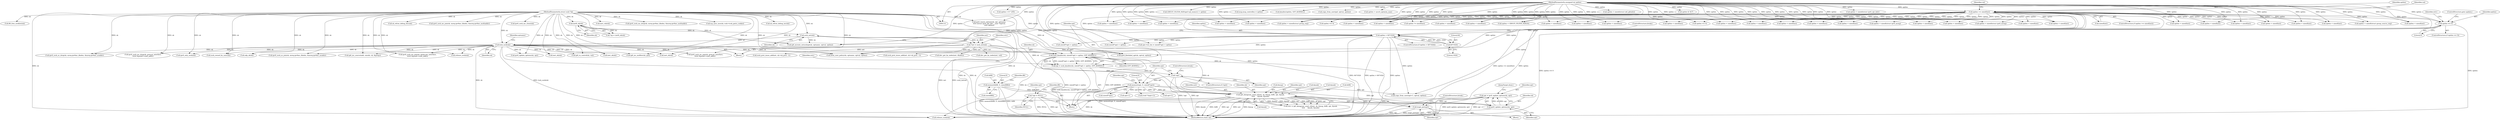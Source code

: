 digraph "0_linux_45f6fad84cc305103b28d73482b344d7f5b76f39_11@API" {
"1001143" [label="(Call,opt = ipv6_update_options(sk, opt))"];
"1001145" [label="(Call,ipv6_update_options(sk, opt))"];
"1000187" [label="(Call,lock_sock(sk))"];
"1000129" [label="(Call,sock_net(sk))"];
"1000124" [label="(Call,inet6_sk(sk))"];
"1000115" [label="(MethodParameterIn,struct sock *sk)"];
"1001122" [label="(Call,ip6_datagram_send_ctl(net, sk, &msg, &fl6, opt, &junk,\n\t\t\t\t\t     &junk, &junk))"];
"1000127" [label="(Call,*net = sock_net(sk))"];
"1001057" [label="(Call,sock_kmalloc(sk, sizeof(*opt) + optlen, GFP_KERNEL))"];
"1001049" [label="(Call,optlen > 64*1024)"];
"1001040" [label="(Call,optlen == 0)"];
"1000152" [label="(Call,optlen >= sizeof(int))"];
"1000119" [label="(MethodParameterIn,unsigned int optlen)"];
"1001051" [label="(Call,64*1024)"];
"1001019" [label="(Call,memset(&fl6, 0, sizeof(fl6)))"];
"1001073" [label="(Call,memset(opt, 0, sizeof(*opt)))"];
"1001070" [label="(Call,!opt)"];
"1001055" [label="(Call,opt = sock_kmalloc(sk, sizeof(*opt) + optlen, GFP_KERNEL))"];
"1001013" [label="(Call,*opt = NULL)"];
"1001160" [label="(Call,txopt_put(opt))"];
"1001471" [label="(Call,ipv6_sock_ac_drop(sk, mreq.ipv6mr_ifindex, &mreq.ipv6mr_acaddr))"];
"1000265" [label="(Call,ipv6_only_sock(sk))"];
"1000723" [label="(Call,optlen < sizeof(int))"];
"1001859" [label="(Call,optlen < sizeof(int))"];
"1001897" [label="(Call,xfrm_user_policy(sk, optname, optval, optlen))"];
"1001020" [label="(Call,&fl6)"];
"1001115" [label="(Call,(void *)(opt+1))"];
"1000509" [label="(Call,optlen < sizeof(int))"];
"1001057" [label="(Call,sock_kmalloc(sk, sizeof(*opt) + optlen, GFP_KERNEL))"];
"1000469" [label="(Call,optlen < sizeof(int))"];
"1001124" [label="(Identifier,sk)"];
"1000298" [label="(Call,sock_prot_inuse_add(net, sk->sk_prot, -1))"];
"1000120" [label="(Block,)"];
"1000295" [label="(Call,inet_csk(sk))"];
"1001125" [label="(Call,&msg)"];
"1000449" [label="(Call,optlen < sizeof(int))"];
"1000127" [label="(Call,*net = sock_net(sk))"];
"1001073" [label="(Call,memset(opt, 0, sizeof(*opt)))"];
"1001487" [label="(Call,optlen < sizeof(struct group_req))"];
"1001048" [label="(ControlStructure,if (optlen > 64*1024))"];
"1001421" [label="(Call,ipv6_sock_mc_drop(sk, mreq.ipv6mr_ifindex, &mreq.ipv6mr_multiaddr))"];
"1000829" [label="(Call,optlen > 8 * 255)"];
"1001022" [label="(Literal,0)"];
"1001129" [label="(Identifier,opt)"];
"1001089" [label="(Call,sizeof(*opt) + optlen)"];
"1000187" [label="(Call,lock_sock(sk))"];
"1001120" [label="(Call,retv = ip6_datagram_send_ctl(net, sk, &msg, &fl6, opt, &junk,\n\t\t\t\t\t     &junk, &junk))"];
"1002049" [label="(Call,release_sock(sk))"];
"1001054" [label="(ControlStructure,break;)"];
"1000128" [label="(Identifier,net)"];
"1001023" [label="(Call,sizeof(fl6))"];
"1001082" [label="(Identifier,opt)"];
"1001051" [label="(Call,64*1024)"];
"1001072" [label="(ControlStructure,break;)"];
"1001027" [label="(Identifier,fl6)"];
"1000336" [label="(Call,tcp_sync_mss(sk, icsk->icsk_pmtu_cookie))"];
"1000926" [label="(Call,ipv6_update_options(sk, opt))"];
"1000948" [label="(Call,optlen == 0)"];
"1001043" [label="(ControlStructure,goto update;)"];
"1000122" [label="(Call,*np = inet6_sk(sk))"];
"1000154" [label="(Call,sizeof(int))"];
"1001056" [label="(Identifier,opt)"];
"1000153" [label="(Identifier,optlen)"];
"1000703" [label="(Call,optlen < sizeof(int))"];
"1000188" [label="(Identifier,sk)"];
"1001387" [label="(Call,inet_sk(sk))"];
"1001039" [label="(ControlStructure,if (optlen == 0))"];
"1001130" [label="(Call,&junk)"];
"1000683" [label="(Call,optlen < sizeof(int))"];
"1000125" [label="(Identifier,sk)"];
"1001257" [label="(Call,optlen != sizeof(int))"];
"1001835" [label="(Call,optlen < sizeof(int))"];
"1000359" [label="(Call,sock_prot_inuse_add(net, sk->sk_prot, -1))"];
"1001165" [label="(Call,optlen < sizeof(int))"];
"1000179" [label="(Call,ip6_mroute_setsockopt(sk, optname, optval, optlen))"];
"1001781" [label="(Call,ip6_ra_control(sk, val))"];
"1001687" [label="(Call,optlen < GROUP_FILTER_SIZE(0))"];
"1001750" [label="(Call,GROUP_FILTER_SIZE(gsf->gf_numsrc) > optlen)"];
"1000569" [label="(Call,optlen < sizeof(int))"];
"1001106" [label="(Call,msg.msg_controllen = optlen)"];
"1001146" [label="(Identifier,sk)"];
"1001069" [label="(ControlStructure,if (!opt))"];
"1001100" [label="(Call,opt+1)"];
"1001704" [label="(Call,kmalloc(optlen, GFP_KERNEL))"];
"1001040" [label="(Call,optlen == 0)"];
"1001721" [label="(Call,copy_from_user(gsf, optval, optlen))"];
"1000434" [label="(Call,inet_sk(sk))"];
"1000159" [label="(Identifier,val)"];
"1001147" [label="(Identifier,opt)"];
"1001286" [label="(Call,dev_get_by_index(net, ifindex))"];
"1001693" [label="(Call,optlen > sysctl_optmem_max)"];
"1001011" [label="(Block,)"];
"1001766" [label="(Call,ip6_mc_msfilter(sk, gsf))"];
"1001132" [label="(Call,&junk)"];
"1000772" [label="(Call,inet_sk(sk))"];
"1001348" [label="(Call,dev_get_by_index(net, val))"];
"1000589" [label="(Call,optlen < sizeof(int))"];
"1001127" [label="(Call,&fl6)"];
"1000765" [label="(Call,optlen < sizeof(int))"];
"1000417" [label="(Call,sk_refcnt_debug_inc(sk))"];
"1000807" [label="(Call,optlen == 0)"];
"1000130" [label="(Identifier,sk)"];
"1000529" [label="(Call,optlen < sizeof(int))"];
"1001876" [label="(Call,ipv6_flowlabel_opt(sk, optval, optlen))"];
"1000279" [label="(Call,fl6_free_socklist(sk))"];
"1001041" [label="(Identifier,optlen)"];
"1000151" [label="(ControlStructure,if (optlen >= sizeof(int)))"];
"1001071" [label="(Identifier,opt)"];
"1000115" [label="(MethodParameterIn,struct sock *sk)"];
"1001066" [label="(Identifier,retv)"];
"1001162" [label="(ControlStructure,break;)"];
"1001015" [label="(Identifier,NULL)"];
"1001326" [label="(Call,optlen < sizeof(int))"];
"1002065" [label="(MethodReturn,static int)"];
"1000629" [label="(Call,optlen < sizeof(int))"];
"1000129" [label="(Call,sock_net(sk))"];
"1000190" [label="(Identifier,optname)"];
"1001145" [label="(Call,ipv6_update_options(sk, opt))"];
"1001134" [label="(Call,&junk)"];
"1001049" [label="(Call,optlen > 64*1024)"];
"1001075" [label="(Literal,0)"];
"1001376" [label="(Call,optlen < sizeof(struct ipv6_mreq))"];
"1001050" [label="(Identifier,optlen)"];
"1001148" [label="(JumpTarget,done:)"];
"1001532" [label="(Call,ipv6_sock_mc_join(sk, greq.gr_interface,\n\t\t\t\t\t\t &psin6->sin6_addr))"];
"1000489" [label="(Call,optlen < sizeof(int))"];
"1001459" [label="(Call,ipv6_sock_ac_join(sk, mreq.ipv6mr_ifindex, &mreq.ipv6mr_acaddr))"];
"1001676" [label="(Call,ip6_mc_source(add, omode, sk, &greqs))"];
"1002006" [label="(Call,optlen < sizeof(int))"];
"1001436" [label="(Call,optlen < sizeof(struct ipv6_mreq))"];
"1001160" [label="(Call,txopt_put(opt))"];
"1000955" [label="(Call,optlen < sizeof(struct in6_pktinfo))"];
"1001643" [label="(Call,ipv6_sock_mc_join(sk, greqs.gsr_interface,\n\t\t\t\t\t\t &psin6->sin6_addr))"];
"1000609" [label="(Call,optlen < sizeof(int))"];
"1001198" [label="(Call,optlen < sizeof(int))"];
"1000429" [label="(Call,optlen < sizeof(int))"];
"1001076" [label="(Call,sizeof(*opt))"];
"1001064" [label="(Identifier,GFP_KERNEL)"];
"1000549" [label="(Call,optlen < sizeof(int))"];
"1001099" [label="(Call,copy_from_user(opt+1, optval, optlen))"];
"1002057" [label="(Call,release_sock(sk))"];
"1001161" [label="(Identifier,opt)"];
"1001074" [label="(Identifier,opt)"];
"1001013" [label="(Call,*opt = NULL)"];
"1001144" [label="(Identifier,opt)"];
"1000826" [label="(Call,optlen & 0x7)"];
"1001019" [label="(Call,memset(&fl6, 0, sizeof(fl6)))"];
"1001787" [label="(Call,optlen < sizeof(int))"];
"1000283" [label="(Call,sk_refcnt_debug_dec(sk))"];
"1001409" [label="(Call,ipv6_sock_mc_join(sk, mreq.ipv6mr_ifindex, &mreq.ipv6mr_multiaddr))"];
"1001052" [label="(Literal,64)"];
"1001059" [label="(Call,sizeof(*opt) + optlen)"];
"1001774" [label="(Call,optlen < sizeof(int))"];
"1001230" [label="(Call,optlen < sizeof(int))"];
"1000194" [label="(Call,optlen < sizeof(int))"];
"1001563" [label="(Call,optlen < sizeof(struct group_source_req))"];
"1001117" [label="(Call,opt+1)"];
"1001544" [label="(Call,ipv6_sock_mc_drop(sk, greq.gr_interface,\n\t\t\t\t\t\t &psin6->sin6_addr))"];
"1000649" [label="(Call,optlen < sizeof(int))"];
"1000119" [label="(MethodParameterIn,unsigned int optlen)"];
"1001042" [label="(Literal,0)"];
"1000124" [label="(Call,inet6_sk(sk))"];
"1000135" [label="(Identifier,retv)"];
"1001122" [label="(Call,ip6_datagram_send_ctl(net, sk, &msg, &fl6, opt, &junk,\n\t\t\t\t\t     &junk, &junk))"];
"1001914" [label="(Call,optlen < sizeof(int))"];
"1001812" [label="(Call,optlen < sizeof(int))"];
"1000821" [label="(Call,optlen < sizeof(struct ipv6_opt_hdr))"];
"1000168" [label="(Identifier,val)"];
"1001055" [label="(Call,opt = sock_kmalloc(sk, sizeof(*opt) + optlen, GFP_KERNEL))"];
"1001143" [label="(Call,opt = ipv6_update_options(sk, opt))"];
"1000152" [label="(Call,optlen >= sizeof(int))"];
"1000281" [label="(Call,ipv6_sock_mc_close(sk))"];
"1000857" [label="(Call,sock_owned_by_user(sk))"];
"1001070" [label="(Call,!opt)"];
"1001151" [label="(Block,)"];
"1001053" [label="(Literal,1024)"];
"1001058" [label="(Identifier,sk)"];
"1000861" [label="(Call,ipv6_renew_options(sk, opt, optname,\n \t\t\t\t\t (struct ipv6_opt_hdr __user *)optval,\n \t\t\t\t\t optlen))"];
"1000782" [label="(Call,optlen < sizeof(int))"];
"1001123" [label="(Identifier,net)"];
"1001014" [label="(Identifier,opt)"];
"1001021" [label="(Identifier,fl6)"];
"1001045" [label="(Identifier,retv)"];
"1000229" [label="(Call,udp_sk(sk))"];
"1001085" [label="(Call,opt->tot_len = sizeof(*opt) + optlen)"];
"1001143" -> "1001011"  [label="AST: "];
"1001143" -> "1001145"  [label="CFG: "];
"1001144" -> "1001143"  [label="AST: "];
"1001145" -> "1001143"  [label="AST: "];
"1001148" -> "1001143"  [label="CFG: "];
"1001143" -> "1002065"  [label="DDG: ipv6_update_options(sk, opt)"];
"1001143" -> "1002065"  [label="DDG: opt"];
"1001145" -> "1001143"  [label="DDG: sk"];
"1001145" -> "1001143"  [label="DDG: opt"];
"1001143" -> "1001160"  [label="DDG: opt"];
"1001145" -> "1001147"  [label="CFG: "];
"1001146" -> "1001145"  [label="AST: "];
"1001147" -> "1001145"  [label="AST: "];
"1000187" -> "1001145"  [label="DDG: sk"];
"1001122" -> "1001145"  [label="DDG: sk"];
"1001122" -> "1001145"  [label="DDG: opt"];
"1000115" -> "1001145"  [label="DDG: sk"];
"1001013" -> "1001145"  [label="DDG: opt"];
"1001145" -> "1002049"  [label="DDG: sk"];
"1000187" -> "1000120"  [label="AST: "];
"1000187" -> "1000188"  [label="CFG: "];
"1000188" -> "1000187"  [label="AST: "];
"1000190" -> "1000187"  [label="CFG: "];
"1000187" -> "1002065"  [label="DDG: lock_sock(sk)"];
"1000129" -> "1000187"  [label="DDG: sk"];
"1000115" -> "1000187"  [label="DDG: sk"];
"1000187" -> "1000229"  [label="DDG: sk"];
"1000187" -> "1000265"  [label="DDG: sk"];
"1000187" -> "1000434"  [label="DDG: sk"];
"1000187" -> "1000772"  [label="DDG: sk"];
"1000187" -> "1000857"  [label="DDG: sk"];
"1000187" -> "1000926"  [label="DDG: sk"];
"1000187" -> "1001057"  [label="DDG: sk"];
"1000187" -> "1001387"  [label="DDG: sk"];
"1000187" -> "1001459"  [label="DDG: sk"];
"1000187" -> "1001471"  [label="DDG: sk"];
"1000187" -> "1001532"  [label="DDG: sk"];
"1000187" -> "1001544"  [label="DDG: sk"];
"1000187" -> "1001643"  [label="DDG: sk"];
"1000187" -> "1001676"  [label="DDG: sk"];
"1000187" -> "1001766"  [label="DDG: sk"];
"1000187" -> "1001781"  [label="DDG: sk"];
"1000187" -> "1001876"  [label="DDG: sk"];
"1000187" -> "1001897"  [label="DDG: sk"];
"1000187" -> "1002049"  [label="DDG: sk"];
"1000187" -> "1002057"  [label="DDG: sk"];
"1000129" -> "1000127"  [label="AST: "];
"1000129" -> "1000130"  [label="CFG: "];
"1000130" -> "1000129"  [label="AST: "];
"1000127" -> "1000129"  [label="CFG: "];
"1000129" -> "1002065"  [label="DDG: sk"];
"1000129" -> "1000127"  [label="DDG: sk"];
"1000124" -> "1000129"  [label="DDG: sk"];
"1000115" -> "1000129"  [label="DDG: sk"];
"1000129" -> "1000179"  [label="DDG: sk"];
"1000124" -> "1000122"  [label="AST: "];
"1000124" -> "1000125"  [label="CFG: "];
"1000125" -> "1000124"  [label="AST: "];
"1000122" -> "1000124"  [label="CFG: "];
"1000124" -> "1000122"  [label="DDG: sk"];
"1000115" -> "1000124"  [label="DDG: sk"];
"1000115" -> "1000114"  [label="AST: "];
"1000115" -> "1002065"  [label="DDG: sk"];
"1000115" -> "1000179"  [label="DDG: sk"];
"1000115" -> "1000229"  [label="DDG: sk"];
"1000115" -> "1000265"  [label="DDG: sk"];
"1000115" -> "1000279"  [label="DDG: sk"];
"1000115" -> "1000281"  [label="DDG: sk"];
"1000115" -> "1000283"  [label="DDG: sk"];
"1000115" -> "1000295"  [label="DDG: sk"];
"1000115" -> "1000336"  [label="DDG: sk"];
"1000115" -> "1000417"  [label="DDG: sk"];
"1000115" -> "1000434"  [label="DDG: sk"];
"1000115" -> "1000772"  [label="DDG: sk"];
"1000115" -> "1000857"  [label="DDG: sk"];
"1000115" -> "1000861"  [label="DDG: sk"];
"1000115" -> "1000926"  [label="DDG: sk"];
"1000115" -> "1001057"  [label="DDG: sk"];
"1000115" -> "1001122"  [label="DDG: sk"];
"1000115" -> "1001387"  [label="DDG: sk"];
"1000115" -> "1001409"  [label="DDG: sk"];
"1000115" -> "1001421"  [label="DDG: sk"];
"1000115" -> "1001459"  [label="DDG: sk"];
"1000115" -> "1001471"  [label="DDG: sk"];
"1000115" -> "1001532"  [label="DDG: sk"];
"1000115" -> "1001544"  [label="DDG: sk"];
"1000115" -> "1001643"  [label="DDG: sk"];
"1000115" -> "1001676"  [label="DDG: sk"];
"1000115" -> "1001766"  [label="DDG: sk"];
"1000115" -> "1001781"  [label="DDG: sk"];
"1000115" -> "1001876"  [label="DDG: sk"];
"1000115" -> "1001897"  [label="DDG: sk"];
"1000115" -> "1002049"  [label="DDG: sk"];
"1000115" -> "1002057"  [label="DDG: sk"];
"1001122" -> "1001120"  [label="AST: "];
"1001122" -> "1001134"  [label="CFG: "];
"1001123" -> "1001122"  [label="AST: "];
"1001124" -> "1001122"  [label="AST: "];
"1001125" -> "1001122"  [label="AST: "];
"1001127" -> "1001122"  [label="AST: "];
"1001129" -> "1001122"  [label="AST: "];
"1001130" -> "1001122"  [label="AST: "];
"1001132" -> "1001122"  [label="AST: "];
"1001134" -> "1001122"  [label="AST: "];
"1001120" -> "1001122"  [label="CFG: "];
"1001122" -> "1002065"  [label="DDG: &junk"];
"1001122" -> "1002065"  [label="DDG: &fl6"];
"1001122" -> "1002065"  [label="DDG: opt"];
"1001122" -> "1002065"  [label="DDG: net"];
"1001122" -> "1002065"  [label="DDG: &msg"];
"1001122" -> "1001120"  [label="DDG: &msg"];
"1001122" -> "1001120"  [label="DDG: &junk"];
"1001122" -> "1001120"  [label="DDG: net"];
"1001122" -> "1001120"  [label="DDG: &fl6"];
"1001122" -> "1001120"  [label="DDG: sk"];
"1001122" -> "1001120"  [label="DDG: opt"];
"1000127" -> "1001122"  [label="DDG: net"];
"1001057" -> "1001122"  [label="DDG: sk"];
"1001019" -> "1001122"  [label="DDG: &fl6"];
"1001073" -> "1001122"  [label="DDG: opt"];
"1001122" -> "1001160"  [label="DDG: opt"];
"1001122" -> "1002049"  [label="DDG: sk"];
"1000127" -> "1000120"  [label="AST: "];
"1000128" -> "1000127"  [label="AST: "];
"1000135" -> "1000127"  [label="CFG: "];
"1000127" -> "1002065"  [label="DDG: sock_net(sk)"];
"1000127" -> "1002065"  [label="DDG: net"];
"1000127" -> "1000298"  [label="DDG: net"];
"1000127" -> "1000359"  [label="DDG: net"];
"1000127" -> "1001286"  [label="DDG: net"];
"1000127" -> "1001348"  [label="DDG: net"];
"1001057" -> "1001055"  [label="AST: "];
"1001057" -> "1001064"  [label="CFG: "];
"1001058" -> "1001057"  [label="AST: "];
"1001059" -> "1001057"  [label="AST: "];
"1001064" -> "1001057"  [label="AST: "];
"1001055" -> "1001057"  [label="CFG: "];
"1001057" -> "1002065"  [label="DDG: GFP_KERNEL"];
"1001057" -> "1002065"  [label="DDG: sizeof(*opt) + optlen"];
"1001057" -> "1001055"  [label="DDG: sk"];
"1001057" -> "1001055"  [label="DDG: sizeof(*opt) + optlen"];
"1001057" -> "1001055"  [label="DDG: GFP_KERNEL"];
"1001049" -> "1001057"  [label="DDG: optlen"];
"1000119" -> "1001057"  [label="DDG: optlen"];
"1001057" -> "1002049"  [label="DDG: sk"];
"1001049" -> "1001048"  [label="AST: "];
"1001049" -> "1001051"  [label="CFG: "];
"1001050" -> "1001049"  [label="AST: "];
"1001051" -> "1001049"  [label="AST: "];
"1001054" -> "1001049"  [label="CFG: "];
"1001056" -> "1001049"  [label="CFG: "];
"1001049" -> "1002065"  [label="DDG: 64*1024"];
"1001049" -> "1002065"  [label="DDG: optlen > 64*1024"];
"1001049" -> "1002065"  [label="DDG: optlen"];
"1001040" -> "1001049"  [label="DDG: optlen"];
"1000119" -> "1001049"  [label="DDG: optlen"];
"1001051" -> "1001049"  [label="DDG: 64"];
"1001051" -> "1001049"  [label="DDG: 1024"];
"1001049" -> "1001059"  [label="DDG: optlen"];
"1001049" -> "1001085"  [label="DDG: optlen"];
"1001049" -> "1001089"  [label="DDG: optlen"];
"1001049" -> "1001099"  [label="DDG: optlen"];
"1001040" -> "1001039"  [label="AST: "];
"1001040" -> "1001042"  [label="CFG: "];
"1001041" -> "1001040"  [label="AST: "];
"1001042" -> "1001040"  [label="AST: "];
"1001043" -> "1001040"  [label="CFG: "];
"1001045" -> "1001040"  [label="CFG: "];
"1001040" -> "1002065"  [label="DDG: optlen"];
"1001040" -> "1002065"  [label="DDG: optlen == 0"];
"1000152" -> "1001040"  [label="DDG: optlen"];
"1000119" -> "1001040"  [label="DDG: optlen"];
"1000152" -> "1000151"  [label="AST: "];
"1000152" -> "1000154"  [label="CFG: "];
"1000153" -> "1000152"  [label="AST: "];
"1000154" -> "1000152"  [label="AST: "];
"1000159" -> "1000152"  [label="CFG: "];
"1000168" -> "1000152"  [label="CFG: "];
"1000152" -> "1002065"  [label="DDG: optlen >= sizeof(int)"];
"1000152" -> "1002065"  [label="DDG: optlen"];
"1000119" -> "1000152"  [label="DDG: optlen"];
"1000152" -> "1000179"  [label="DDG: optlen"];
"1000152" -> "1000194"  [label="DDG: optlen"];
"1000152" -> "1000429"  [label="DDG: optlen"];
"1000152" -> "1000449"  [label="DDG: optlen"];
"1000152" -> "1000469"  [label="DDG: optlen"];
"1000152" -> "1000489"  [label="DDG: optlen"];
"1000152" -> "1000509"  [label="DDG: optlen"];
"1000152" -> "1000529"  [label="DDG: optlen"];
"1000152" -> "1000549"  [label="DDG: optlen"];
"1000152" -> "1000569"  [label="DDG: optlen"];
"1000152" -> "1000589"  [label="DDG: optlen"];
"1000152" -> "1000609"  [label="DDG: optlen"];
"1000152" -> "1000629"  [label="DDG: optlen"];
"1000152" -> "1000649"  [label="DDG: optlen"];
"1000152" -> "1000683"  [label="DDG: optlen"];
"1000152" -> "1000703"  [label="DDG: optlen"];
"1000152" -> "1000723"  [label="DDG: optlen"];
"1000152" -> "1000765"  [label="DDG: optlen"];
"1000152" -> "1000782"  [label="DDG: optlen"];
"1000152" -> "1000807"  [label="DDG: optlen"];
"1000152" -> "1000948"  [label="DDG: optlen"];
"1000152" -> "1001165"  [label="DDG: optlen"];
"1000152" -> "1001198"  [label="DDG: optlen"];
"1000152" -> "1001230"  [label="DDG: optlen"];
"1000152" -> "1001257"  [label="DDG: optlen"];
"1000152" -> "1001326"  [label="DDG: optlen"];
"1000152" -> "1001376"  [label="DDG: optlen"];
"1000152" -> "1001436"  [label="DDG: optlen"];
"1000152" -> "1001487"  [label="DDG: optlen"];
"1000152" -> "1001563"  [label="DDG: optlen"];
"1000152" -> "1001687"  [label="DDG: optlen"];
"1000152" -> "1001774"  [label="DDG: optlen"];
"1000152" -> "1001787"  [label="DDG: optlen"];
"1000152" -> "1001812"  [label="DDG: optlen"];
"1000152" -> "1001835"  [label="DDG: optlen"];
"1000152" -> "1001859"  [label="DDG: optlen"];
"1000152" -> "1001876"  [label="DDG: optlen"];
"1000152" -> "1001897"  [label="DDG: optlen"];
"1000152" -> "1001914"  [label="DDG: optlen"];
"1000152" -> "1002006"  [label="DDG: optlen"];
"1000119" -> "1000114"  [label="AST: "];
"1000119" -> "1002065"  [label="DDG: optlen"];
"1000119" -> "1000179"  [label="DDG: optlen"];
"1000119" -> "1000194"  [label="DDG: optlen"];
"1000119" -> "1000429"  [label="DDG: optlen"];
"1000119" -> "1000449"  [label="DDG: optlen"];
"1000119" -> "1000469"  [label="DDG: optlen"];
"1000119" -> "1000489"  [label="DDG: optlen"];
"1000119" -> "1000509"  [label="DDG: optlen"];
"1000119" -> "1000529"  [label="DDG: optlen"];
"1000119" -> "1000549"  [label="DDG: optlen"];
"1000119" -> "1000569"  [label="DDG: optlen"];
"1000119" -> "1000589"  [label="DDG: optlen"];
"1000119" -> "1000609"  [label="DDG: optlen"];
"1000119" -> "1000629"  [label="DDG: optlen"];
"1000119" -> "1000649"  [label="DDG: optlen"];
"1000119" -> "1000683"  [label="DDG: optlen"];
"1000119" -> "1000703"  [label="DDG: optlen"];
"1000119" -> "1000723"  [label="DDG: optlen"];
"1000119" -> "1000765"  [label="DDG: optlen"];
"1000119" -> "1000782"  [label="DDG: optlen"];
"1000119" -> "1000807"  [label="DDG: optlen"];
"1000119" -> "1000821"  [label="DDG: optlen"];
"1000119" -> "1000826"  [label="DDG: optlen"];
"1000119" -> "1000829"  [label="DDG: optlen"];
"1000119" -> "1000861"  [label="DDG: optlen"];
"1000119" -> "1000948"  [label="DDG: optlen"];
"1000119" -> "1000955"  [label="DDG: optlen"];
"1000119" -> "1001059"  [label="DDG: optlen"];
"1000119" -> "1001085"  [label="DDG: optlen"];
"1000119" -> "1001089"  [label="DDG: optlen"];
"1000119" -> "1001099"  [label="DDG: optlen"];
"1000119" -> "1001106"  [label="DDG: optlen"];
"1000119" -> "1001165"  [label="DDG: optlen"];
"1000119" -> "1001198"  [label="DDG: optlen"];
"1000119" -> "1001230"  [label="DDG: optlen"];
"1000119" -> "1001257"  [label="DDG: optlen"];
"1000119" -> "1001326"  [label="DDG: optlen"];
"1000119" -> "1001376"  [label="DDG: optlen"];
"1000119" -> "1001436"  [label="DDG: optlen"];
"1000119" -> "1001487"  [label="DDG: optlen"];
"1000119" -> "1001563"  [label="DDG: optlen"];
"1000119" -> "1001687"  [label="DDG: optlen"];
"1000119" -> "1001693"  [label="DDG: optlen"];
"1000119" -> "1001704"  [label="DDG: optlen"];
"1000119" -> "1001721"  [label="DDG: optlen"];
"1000119" -> "1001750"  [label="DDG: optlen"];
"1000119" -> "1001774"  [label="DDG: optlen"];
"1000119" -> "1001787"  [label="DDG: optlen"];
"1000119" -> "1001812"  [label="DDG: optlen"];
"1000119" -> "1001835"  [label="DDG: optlen"];
"1000119" -> "1001859"  [label="DDG: optlen"];
"1000119" -> "1001876"  [label="DDG: optlen"];
"1000119" -> "1001897"  [label="DDG: optlen"];
"1000119" -> "1001914"  [label="DDG: optlen"];
"1000119" -> "1002006"  [label="DDG: optlen"];
"1001051" -> "1001053"  [label="CFG: "];
"1001052" -> "1001051"  [label="AST: "];
"1001053" -> "1001051"  [label="AST: "];
"1001019" -> "1001011"  [label="AST: "];
"1001019" -> "1001023"  [label="CFG: "];
"1001020" -> "1001019"  [label="AST: "];
"1001022" -> "1001019"  [label="AST: "];
"1001023" -> "1001019"  [label="AST: "];
"1001027" -> "1001019"  [label="CFG: "];
"1001019" -> "1002065"  [label="DDG: memset(&fl6, 0, sizeof(fl6))"];
"1001019" -> "1002065"  [label="DDG: &fl6"];
"1001073" -> "1001011"  [label="AST: "];
"1001073" -> "1001076"  [label="CFG: "];
"1001074" -> "1001073"  [label="AST: "];
"1001075" -> "1001073"  [label="AST: "];
"1001076" -> "1001073"  [label="AST: "];
"1001082" -> "1001073"  [label="CFG: "];
"1001073" -> "1002065"  [label="DDG: memset(opt, 0, sizeof(*opt))"];
"1001070" -> "1001073"  [label="DDG: opt"];
"1001073" -> "1001099"  [label="DDG: opt"];
"1001073" -> "1001100"  [label="DDG: opt"];
"1001073" -> "1001115"  [label="DDG: opt"];
"1001073" -> "1001117"  [label="DDG: opt"];
"1001073" -> "1001160"  [label="DDG: opt"];
"1001070" -> "1001069"  [label="AST: "];
"1001070" -> "1001071"  [label="CFG: "];
"1001071" -> "1001070"  [label="AST: "];
"1001072" -> "1001070"  [label="CFG: "];
"1001074" -> "1001070"  [label="CFG: "];
"1001070" -> "1002065"  [label="DDG: !opt"];
"1001070" -> "1002065"  [label="DDG: opt"];
"1001055" -> "1001070"  [label="DDG: opt"];
"1001055" -> "1001011"  [label="AST: "];
"1001056" -> "1001055"  [label="AST: "];
"1001066" -> "1001055"  [label="CFG: "];
"1001055" -> "1002065"  [label="DDG: sock_kmalloc(sk, sizeof(*opt) + optlen, GFP_KERNEL)"];
"1001013" -> "1001011"  [label="AST: "];
"1001013" -> "1001015"  [label="CFG: "];
"1001014" -> "1001013"  [label="AST: "];
"1001015" -> "1001013"  [label="AST: "];
"1001021" -> "1001013"  [label="CFG: "];
"1001013" -> "1002065"  [label="DDG: NULL"];
"1001013" -> "1002065"  [label="DDG: opt"];
"1001160" -> "1001151"  [label="AST: "];
"1001160" -> "1001161"  [label="CFG: "];
"1001161" -> "1001160"  [label="AST: "];
"1001162" -> "1001160"  [label="CFG: "];
"1001160" -> "1002065"  [label="DDG: txopt_put(opt)"];
"1001160" -> "1002065"  [label="DDG: opt"];
}
